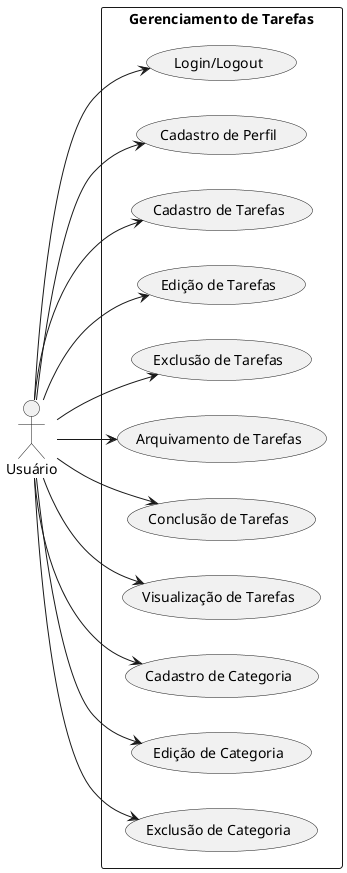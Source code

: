 @startuml Gerenciamento de Tarefas


left to right direction
:Usuário: as u
rectangle "Gerenciamento de Tarefas"{
    usecase "Login/Logout" as UC1
    usecase "Cadastro de Perfil" as UC2
    usecase "Cadastro de Tarefas" as UC3
    usecase "Edição de Tarefas" as UC4
    usecase "Exclusão de Tarefas" as UC5
    usecase "Arquivamento de Tarefas" as UC6
    usecase "Conclusão de Tarefas" as UC7
    usecase "Visualização de Tarefas" as UC8
    usecase "Cadastro de Categoria" as UC9
    usecase "Edição de Categoria" as UC10
    usecase "Exclusão de Categoria" as UC11
}   

u --> UC1
u --> UC2
u --> UC3
u --> UC4
u --> UC5
u --> UC6
u --> UC7
u --> UC8
u --> UC9
u --> UC10
u --> UC11



@enduml